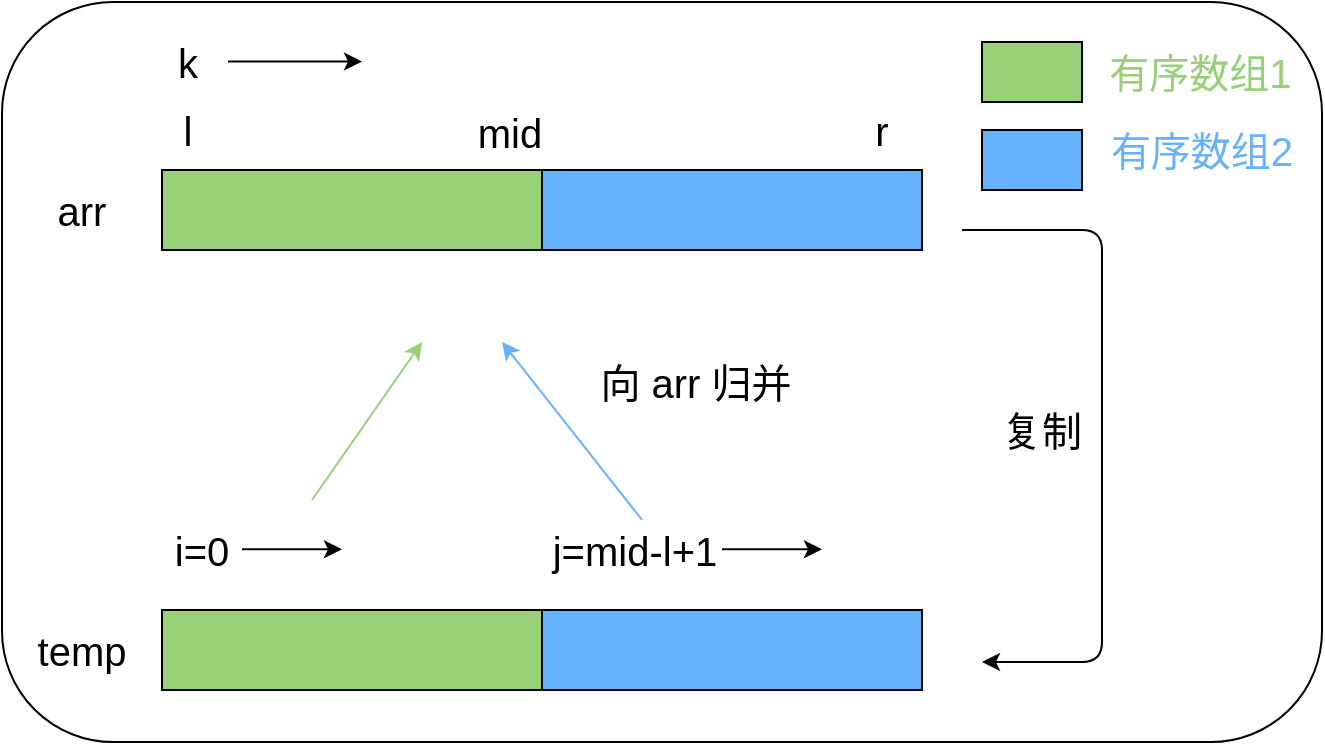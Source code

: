 <mxfile version="14.9.3" type="device"><diagram id="goiZZavVo_KcZaRVnaBp" name="Page-1"><mxGraphModel dx="1221" dy="578" grid="1" gridSize="10" guides="1" tooltips="1" connect="1" arrows="1" fold="1" page="1" pageScale="1" pageWidth="827" pageHeight="1169" math="0" shadow="0"><root><mxCell id="0"/><mxCell id="1" parent="0"/><mxCell id="eIlXYHf3fAISZ3D3tPzj-1" value="" style="rounded=0;whiteSpace=wrap;html=1;fillColor=#97D077;" vertex="1" parent="1"><mxGeometry x="120" y="184" width="190" height="40" as="geometry"/></mxCell><mxCell id="eIlXYHf3fAISZ3D3tPzj-2" value="" style="rounded=0;whiteSpace=wrap;html=1;fillColor=#66B2FF;" vertex="1" parent="1"><mxGeometry x="310" y="184" width="190" height="40" as="geometry"/></mxCell><mxCell id="eIlXYHf3fAISZ3D3tPzj-3" value="" style="rounded=0;whiteSpace=wrap;html=1;fillColor=#97D077;" vertex="1" parent="1"><mxGeometry x="120" y="404" width="190" height="40" as="geometry"/></mxCell><mxCell id="eIlXYHf3fAISZ3D3tPzj-4" value="" style="rounded=0;whiteSpace=wrap;html=1;fillColor=#66B2FF;" vertex="1" parent="1"><mxGeometry x="310" y="404" width="190" height="40" as="geometry"/></mxCell><mxCell id="eIlXYHf3fAISZ3D3tPzj-5" value="" style="endArrow=classic;html=1;" edge="1" parent="1"><mxGeometry width="50" height="50" relative="1" as="geometry"><mxPoint x="520" y="214" as="sourcePoint"/><mxPoint x="530" y="430" as="targetPoint"/><Array as="points"><mxPoint x="590" y="214"/><mxPoint x="590" y="430"/></Array></mxGeometry></mxCell><mxCell id="eIlXYHf3fAISZ3D3tPzj-6" value="&lt;font style=&quot;font-size: 20px&quot;&gt;复制&lt;/font&gt;" style="text;html=1;strokeColor=none;fillColor=none;align=center;verticalAlign=middle;whiteSpace=wrap;rounded=0;" vertex="1" parent="1"><mxGeometry x="530" y="304" width="60" height="20" as="geometry"/></mxCell><mxCell id="eIlXYHf3fAISZ3D3tPzj-7" value="&lt;font style=&quot;font-size: 20px&quot;&gt;l&lt;/font&gt;" style="text;html=1;strokeColor=none;fillColor=none;align=center;verticalAlign=middle;whiteSpace=wrap;rounded=0;" vertex="1" parent="1"><mxGeometry x="113" y="154" width="40" height="20" as="geometry"/></mxCell><mxCell id="eIlXYHf3fAISZ3D3tPzj-8" value="&lt;font style=&quot;font-size: 20px&quot;&gt;r&lt;/font&gt;" style="text;html=1;strokeColor=none;fillColor=none;align=center;verticalAlign=middle;whiteSpace=wrap;rounded=0;" vertex="1" parent="1"><mxGeometry x="460" y="154" width="40" height="20" as="geometry"/></mxCell><mxCell id="eIlXYHf3fAISZ3D3tPzj-10" value="&lt;span style=&quot;font-size: 20px&quot;&gt;i=0&lt;/span&gt;" style="text;html=1;strokeColor=none;fillColor=none;align=center;verticalAlign=middle;whiteSpace=wrap;rounded=0;" vertex="1" parent="1"><mxGeometry x="120" y="364" width="40" height="20" as="geometry"/></mxCell><mxCell id="eIlXYHf3fAISZ3D3tPzj-12" value="&lt;font style=&quot;font-size: 20px&quot;&gt;mid&lt;/font&gt;" style="text;html=1;strokeColor=none;fillColor=none;align=center;verticalAlign=middle;whiteSpace=wrap;rounded=0;" vertex="1" parent="1"><mxGeometry x="274" y="155" width="40" height="20" as="geometry"/></mxCell><mxCell id="eIlXYHf3fAISZ3D3tPzj-13" value="&lt;span style=&quot;font-size: 20px&quot;&gt;j=mid-l+1&lt;/span&gt;" style="text;html=1;strokeColor=none;fillColor=none;align=center;verticalAlign=middle;whiteSpace=wrap;rounded=0;" vertex="1" parent="1"><mxGeometry x="299" y="364" width="115" height="20" as="geometry"/></mxCell><mxCell id="eIlXYHf3fAISZ3D3tPzj-14" value="&lt;font style=&quot;font-size: 20px&quot;&gt;k&lt;/font&gt;" style="text;html=1;strokeColor=none;fillColor=none;align=center;verticalAlign=middle;whiteSpace=wrap;rounded=0;" vertex="1" parent="1"><mxGeometry x="113" y="120" width="40" height="20" as="geometry"/></mxCell><mxCell id="eIlXYHf3fAISZ3D3tPzj-15" value="" style="endArrow=classic;html=1;" edge="1" parent="1"><mxGeometry width="50" height="50" relative="1" as="geometry"><mxPoint x="153" y="129.76" as="sourcePoint"/><mxPoint x="220" y="129.76" as="targetPoint"/></mxGeometry></mxCell><mxCell id="eIlXYHf3fAISZ3D3tPzj-16" value="" style="endArrow=classic;html=1;" edge="1" parent="1"><mxGeometry width="50" height="50" relative="1" as="geometry"><mxPoint x="160" y="373.66" as="sourcePoint"/><mxPoint x="210" y="373.66" as="targetPoint"/></mxGeometry></mxCell><mxCell id="eIlXYHf3fAISZ3D3tPzj-17" value="" style="endArrow=classic;html=1;" edge="1" parent="1"><mxGeometry width="50" height="50" relative="1" as="geometry"><mxPoint x="400.0" y="373.66" as="sourcePoint"/><mxPoint x="450.0" y="373.66" as="targetPoint"/></mxGeometry></mxCell><mxCell id="eIlXYHf3fAISZ3D3tPzj-18" value="" style="endArrow=classic;html=1;strokeColor=#97D077;" edge="1" parent="1"><mxGeometry width="50" height="50" relative="1" as="geometry"><mxPoint x="195" y="349" as="sourcePoint"/><mxPoint x="250" y="270" as="targetPoint"/></mxGeometry></mxCell><mxCell id="eIlXYHf3fAISZ3D3tPzj-19" value="" style="endArrow=classic;html=1;fillColor=#66B2FF;strokeColor=#66B2FF;" edge="1" parent="1"><mxGeometry width="50" height="50" relative="1" as="geometry"><mxPoint x="360.0" y="359" as="sourcePoint"/><mxPoint x="290" y="270" as="targetPoint"/></mxGeometry></mxCell><mxCell id="eIlXYHf3fAISZ3D3tPzj-20" value="&lt;font style=&quot;font-size: 20px&quot;&gt;temp&lt;/font&gt;" style="text;html=1;strokeColor=none;fillColor=none;align=center;verticalAlign=middle;whiteSpace=wrap;rounded=0;" vertex="1" parent="1"><mxGeometry x="60" y="414" width="40" height="20" as="geometry"/></mxCell><mxCell id="eIlXYHf3fAISZ3D3tPzj-21" value="&lt;font style=&quot;font-size: 20px&quot;&gt;arr&lt;/font&gt;" style="text;html=1;strokeColor=none;fillColor=none;align=center;verticalAlign=middle;whiteSpace=wrap;rounded=0;" vertex="1" parent="1"><mxGeometry x="60" y="194" width="40" height="20" as="geometry"/></mxCell><mxCell id="eIlXYHf3fAISZ3D3tPzj-23" value="&lt;font style=&quot;font-size: 20px&quot;&gt;向 arr 归并&lt;/font&gt;" style="text;html=1;strokeColor=none;fillColor=none;align=center;verticalAlign=middle;whiteSpace=wrap;rounded=0;" vertex="1" parent="1"><mxGeometry x="334" y="280" width="106" height="20" as="geometry"/></mxCell><mxCell id="eIlXYHf3fAISZ3D3tPzj-25" value="" style="rounded=0;whiteSpace=wrap;html=1;fillColor=#97D077;" vertex="1" parent="1"><mxGeometry x="530" y="120" width="50" height="30" as="geometry"/></mxCell><mxCell id="eIlXYHf3fAISZ3D3tPzj-26" value="" style="rounded=0;whiteSpace=wrap;html=1;fillColor=#66B2FF;" vertex="1" parent="1"><mxGeometry x="530" y="164" width="50" height="30" as="geometry"/></mxCell><mxCell id="eIlXYHf3fAISZ3D3tPzj-27" value="&lt;font style=&quot;font-size: 20px&quot; color=&quot;#97d077&quot;&gt;有序数组1&amp;nbsp;&lt;/font&gt;" style="text;html=1;strokeColor=none;fillColor=none;align=center;verticalAlign=middle;whiteSpace=wrap;rounded=0;" vertex="1" parent="1"><mxGeometry x="592" y="125" width="100" height="20" as="geometry"/></mxCell><mxCell id="eIlXYHf3fAISZ3D3tPzj-28" value="&lt;font style=&quot;font-size: 20px&quot; color=&quot;#66b2ff&quot;&gt;有序数组2&lt;/font&gt;" style="text;html=1;strokeColor=none;fillColor=none;align=center;verticalAlign=middle;whiteSpace=wrap;rounded=0;" vertex="1" parent="1"><mxGeometry x="580" y="164" width="120" height="20" as="geometry"/></mxCell><mxCell id="eIlXYHf3fAISZ3D3tPzj-29" value="" style="rounded=1;whiteSpace=wrap;html=1;fillColor=none;" vertex="1" parent="1"><mxGeometry x="40" y="100" width="660" height="370" as="geometry"/></mxCell></root></mxGraphModel></diagram></mxfile>